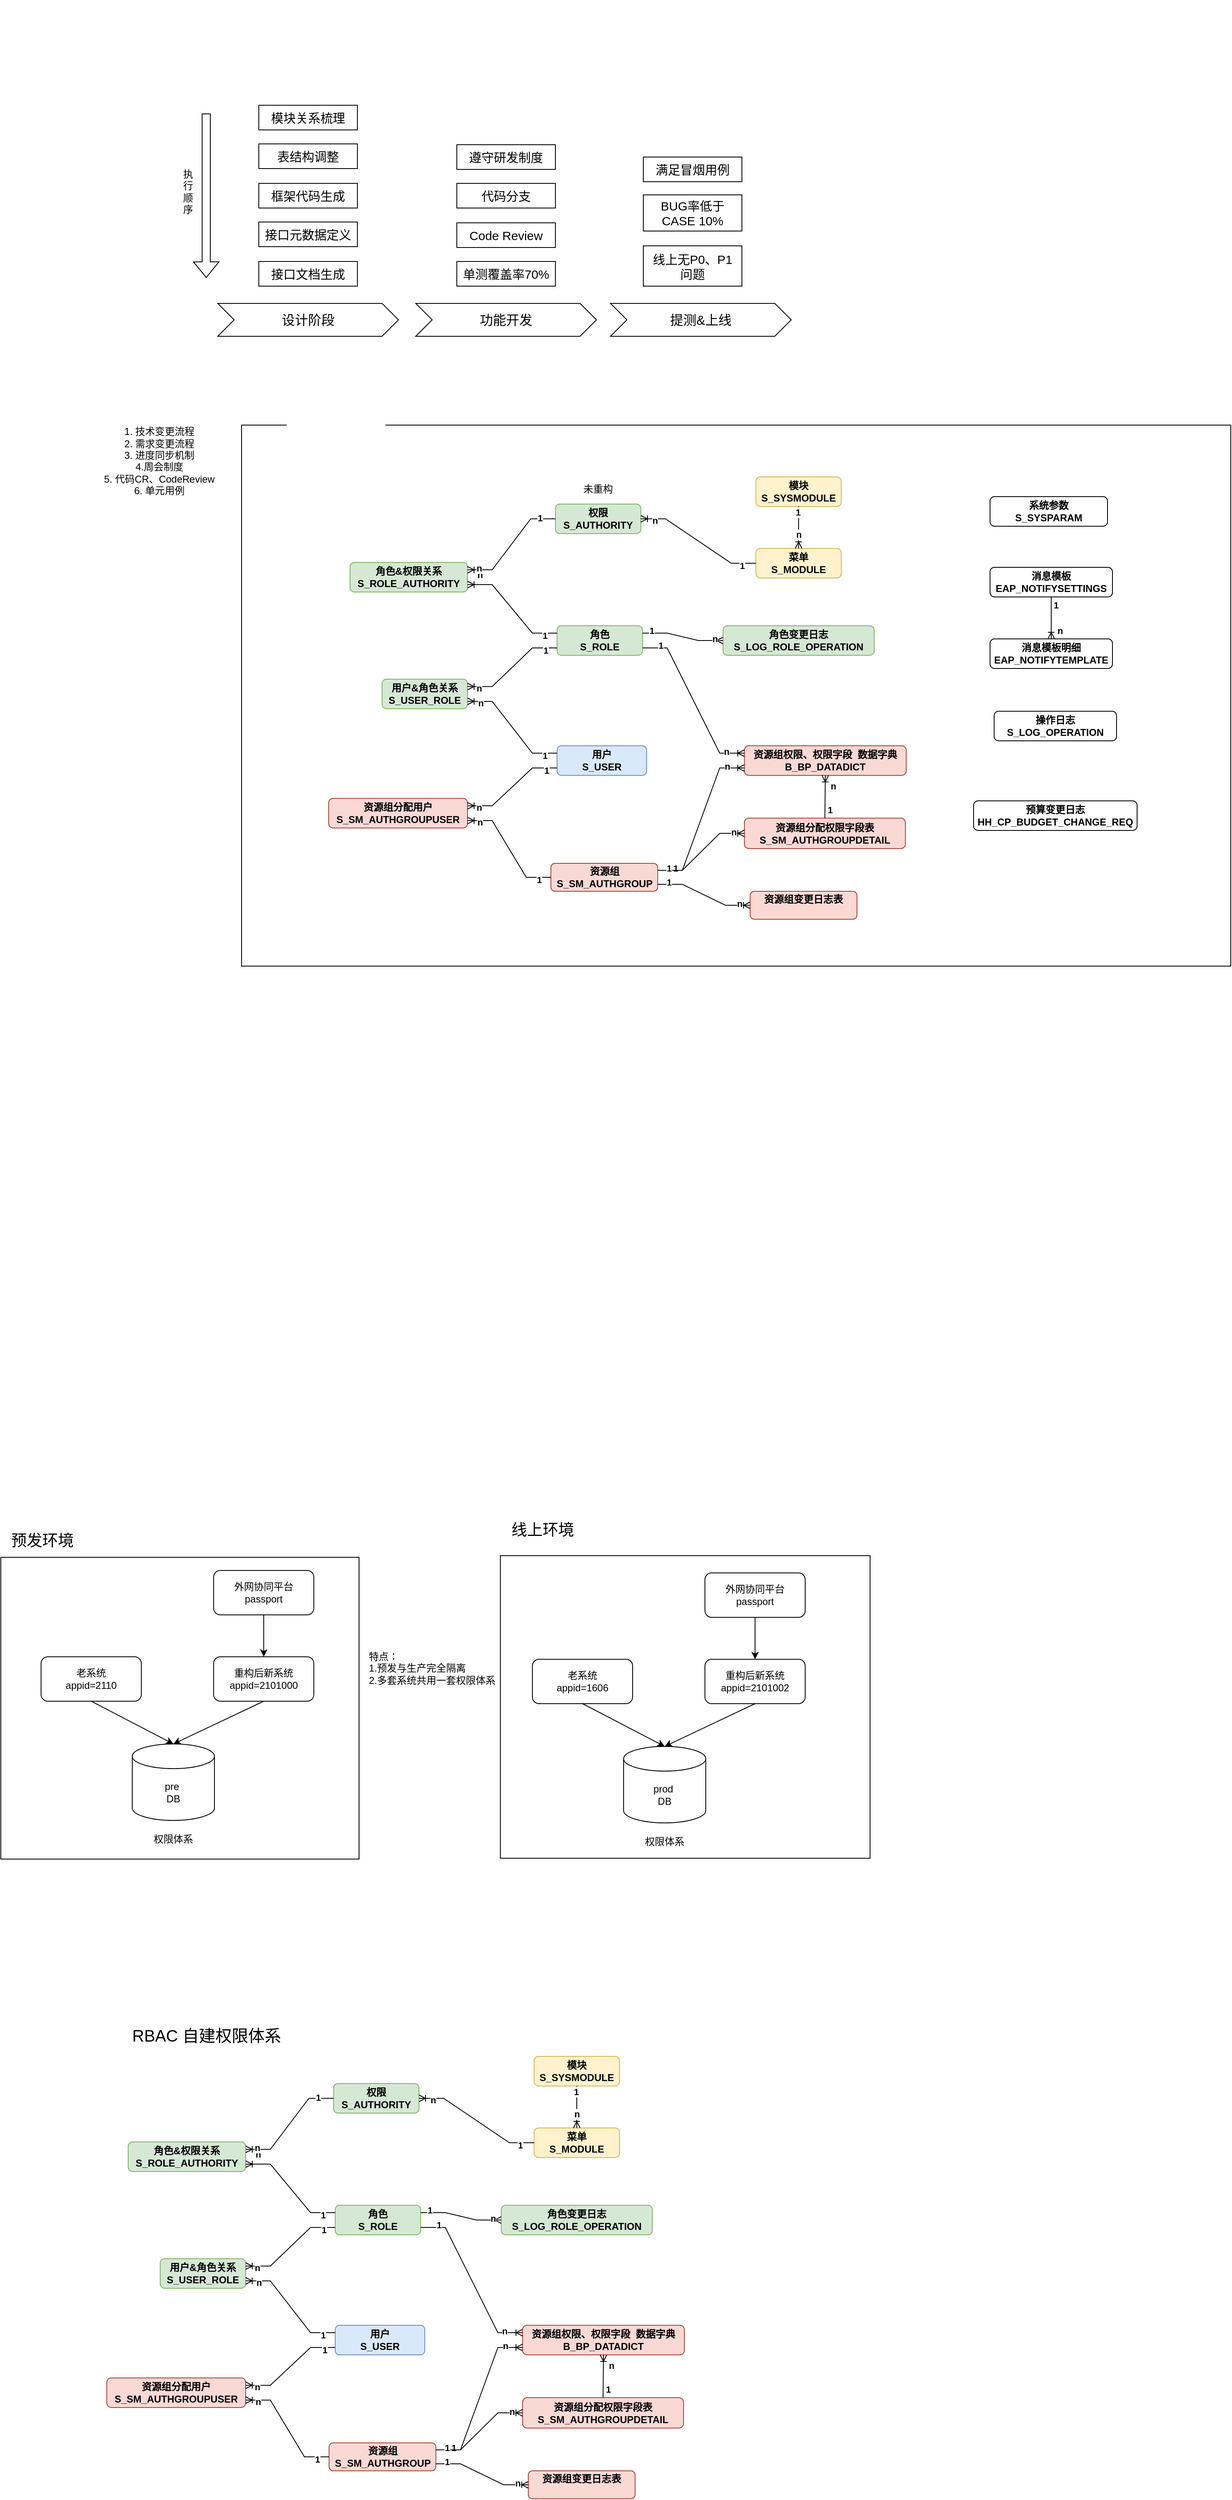 <mxfile version="24.8.2">
  <diagram id="C5RBs43oDa-KdzZeNtuy" name="Page-1">
    <mxGraphModel dx="2261" dy="709" grid="0" gridSize="10" guides="1" tooltips="1" connect="1" arrows="1" fold="1" page="1" pageScale="1" pageWidth="827" pageHeight="1169" math="0" shadow="0">
      <root>
        <mxCell id="WIyWlLk6GJQsqaUBKTNV-0" />
        <mxCell id="WIyWlLk6GJQsqaUBKTNV-1" parent="WIyWlLk6GJQsqaUBKTNV-0" />
        <mxCell id="Fb4ALmmW-qBPZxDLk-Hd-118" value="" style="rounded=0;whiteSpace=wrap;html=1;" parent="WIyWlLk6GJQsqaUBKTNV-1" vertex="1">
          <mxGeometry x="-101" y="648" width="1204" height="658" as="geometry" />
        </mxCell>
        <mxCell id="Fb4ALmmW-qBPZxDLk-Hd-35" value="" style="rounded=0;whiteSpace=wrap;html=1;strokeColor=none;" parent="WIyWlLk6GJQsqaUBKTNV-1" vertex="1">
          <mxGeometry x="-46" y="131" width="120" height="594" as="geometry" />
        </mxCell>
        <mxCell id="Fb4ALmmW-qBPZxDLk-Hd-0" value="设计阶段" style="shape=step;perimeter=stepPerimeter;whiteSpace=wrap;html=1;fixedSize=1;fontSize=16;" parent="WIyWlLk6GJQsqaUBKTNV-1" vertex="1">
          <mxGeometry x="-130" y="500" width="220" height="40" as="geometry" />
        </mxCell>
        <mxCell id="Fb4ALmmW-qBPZxDLk-Hd-1" value="功能开发" style="shape=step;perimeter=stepPerimeter;whiteSpace=wrap;html=1;fixedSize=1;fontSize=16;" parent="WIyWlLk6GJQsqaUBKTNV-1" vertex="1">
          <mxGeometry x="111" y="500" width="220" height="40" as="geometry" />
        </mxCell>
        <mxCell id="Fb4ALmmW-qBPZxDLk-Hd-3" value="提测&amp;amp;上线" style="shape=step;perimeter=stepPerimeter;whiteSpace=wrap;html=1;fixedSize=1;fontSize=16;" parent="WIyWlLk6GJQsqaUBKTNV-1" vertex="1">
          <mxGeometry x="348" y="500" width="220" height="40" as="geometry" />
        </mxCell>
        <mxCell id="Fb4ALmmW-qBPZxDLk-Hd-10" value="&lt;div style=&quot;&quot;&gt;&lt;span style=&quot;background-color: initial; font-size: 15px;&quot;&gt;表结构调整&lt;/span&gt;&lt;/div&gt;" style="rounded=0;whiteSpace=wrap;html=1;align=center;" parent="WIyWlLk6GJQsqaUBKTNV-1" vertex="1">
          <mxGeometry x="-80" y="306" width="120" height="30" as="geometry" />
        </mxCell>
        <mxCell id="Fb4ALmmW-qBPZxDLk-Hd-11" value="&lt;div style=&quot;&quot;&gt;&lt;span style=&quot;background-color: initial; font-size: 15px;&quot;&gt;框架代码生成&lt;/span&gt;&lt;/div&gt;" style="rounded=0;whiteSpace=wrap;html=1;align=center;" parent="WIyWlLk6GJQsqaUBKTNV-1" vertex="1">
          <mxGeometry x="-80" y="354" width="120" height="30" as="geometry" />
        </mxCell>
        <mxCell id="Fb4ALmmW-qBPZxDLk-Hd-13" value="&lt;div style=&quot;&quot;&gt;&lt;span style=&quot;background-color: initial; font-size: 15px;&quot;&gt;接口元数据定义&lt;/span&gt;&lt;/div&gt;" style="rounded=0;whiteSpace=wrap;html=1;align=center;" parent="WIyWlLk6GJQsqaUBKTNV-1" vertex="1">
          <mxGeometry x="-80" y="401" width="120" height="30" as="geometry" />
        </mxCell>
        <mxCell id="Fb4ALmmW-qBPZxDLk-Hd-14" value="&lt;div style=&quot;&quot;&gt;&lt;span style=&quot;background-color: initial; font-size: 15px;&quot;&gt;接口文档生成&lt;/span&gt;&lt;/div&gt;" style="rounded=0;whiteSpace=wrap;html=1;align=center;" parent="WIyWlLk6GJQsqaUBKTNV-1" vertex="1">
          <mxGeometry x="-80" y="449" width="120" height="30" as="geometry" />
        </mxCell>
        <mxCell id="Fb4ALmmW-qBPZxDLk-Hd-15" value="&lt;span style=&quot;font-size: 15px;&quot;&gt;模块关系梳理&lt;/span&gt;" style="rounded=0;whiteSpace=wrap;html=1;align=center;" parent="WIyWlLk6GJQsqaUBKTNV-1" vertex="1">
          <mxGeometry x="-80" y="259" width="120" height="30" as="geometry" />
        </mxCell>
        <mxCell id="Fb4ALmmW-qBPZxDLk-Hd-17" value="" style="shape=flexArrow;endArrow=classic;html=1;rounded=0;" parent="WIyWlLk6GJQsqaUBKTNV-1" edge="1">
          <mxGeometry width="50" height="50" relative="1" as="geometry">
            <mxPoint x="-144" y="269" as="sourcePoint" />
            <mxPoint x="-144" y="469" as="targetPoint" />
          </mxGeometry>
        </mxCell>
        <mxCell id="Fb4ALmmW-qBPZxDLk-Hd-18" value="执行顺序" style="text;html=1;align=center;verticalAlign=middle;whiteSpace=wrap;rounded=0;" parent="WIyWlLk6GJQsqaUBKTNV-1" vertex="1">
          <mxGeometry x="-176" y="332" width="20" height="64" as="geometry" />
        </mxCell>
        <mxCell id="Fb4ALmmW-qBPZxDLk-Hd-19" value="&lt;div style=&quot;&quot;&gt;&lt;span style=&quot;font-size: 15px;&quot;&gt;代码分支&lt;/span&gt;&lt;/div&gt;" style="rounded=0;whiteSpace=wrap;html=1;align=center;" parent="WIyWlLk6GJQsqaUBKTNV-1" vertex="1">
          <mxGeometry x="161" y="354" width="120" height="30" as="geometry" />
        </mxCell>
        <mxCell id="Fb4ALmmW-qBPZxDLk-Hd-20" value="&lt;div style=&quot;&quot;&gt;&lt;span style=&quot;background-color: initial; font-size: 15px;&quot;&gt;Code Review&lt;/span&gt;&lt;/div&gt;" style="rounded=0;whiteSpace=wrap;html=1;align=center;" parent="WIyWlLk6GJQsqaUBKTNV-1" vertex="1">
          <mxGeometry x="161" y="402" width="120" height="30" as="geometry" />
        </mxCell>
        <mxCell id="Fb4ALmmW-qBPZxDLk-Hd-21" value="&lt;div style=&quot;&quot;&gt;&lt;span style=&quot;font-size: 15px;&quot;&gt;单测覆盖率70%&lt;/span&gt;&lt;/div&gt;" style="rounded=0;whiteSpace=wrap;html=1;align=center;" parent="WIyWlLk6GJQsqaUBKTNV-1" vertex="1">
          <mxGeometry x="161" y="449" width="120" height="30" as="geometry" />
        </mxCell>
        <mxCell id="Fb4ALmmW-qBPZxDLk-Hd-23" value="&lt;span style=&quot;font-size: 15px;&quot;&gt;遵守研发制度&lt;/span&gt;" style="rounded=0;whiteSpace=wrap;html=1;align=center;" parent="WIyWlLk6GJQsqaUBKTNV-1" vertex="1">
          <mxGeometry x="161" y="307" width="120" height="30" as="geometry" />
        </mxCell>
        <mxCell id="Fb4ALmmW-qBPZxDLk-Hd-29" value="&lt;div style=&quot;&quot;&gt;&lt;span style=&quot;font-size: 15px;&quot;&gt;BUG率低于CASE 10%&lt;/span&gt;&lt;/div&gt;" style="rounded=0;whiteSpace=wrap;html=1;align=center;" parent="WIyWlLk6GJQsqaUBKTNV-1" vertex="1">
          <mxGeometry x="388" y="368" width="120" height="44" as="geometry" />
        </mxCell>
        <mxCell id="Fb4ALmmW-qBPZxDLk-Hd-32" value="&lt;div style=&quot;&quot;&gt;&lt;span style=&quot;font-size: 15px;&quot;&gt;线上无P0、P1&lt;/span&gt;&lt;/div&gt;&lt;div style=&quot;&quot;&gt;&lt;span style=&quot;font-size: 15px;&quot;&gt;问题&lt;/span&gt;&lt;/div&gt;" style="rounded=0;whiteSpace=wrap;html=1;align=center;" parent="WIyWlLk6GJQsqaUBKTNV-1" vertex="1">
          <mxGeometry x="388" y="430" width="120" height="49" as="geometry" />
        </mxCell>
        <mxCell id="Fb4ALmmW-qBPZxDLk-Hd-33" value="&lt;span style=&quot;font-size: 15px;&quot;&gt;满足冒烟用例&lt;/span&gt;" style="rounded=0;whiteSpace=wrap;html=1;align=center;" parent="WIyWlLk6GJQsqaUBKTNV-1" vertex="1">
          <mxGeometry x="388" y="322" width="120" height="30" as="geometry" />
        </mxCell>
        <mxCell id="Fb4ALmmW-qBPZxDLk-Hd-34" value="1. 技术变更流程&lt;div&gt;2. 需求变更流程&lt;/div&gt;&lt;div&gt;3. 进度同步机制&lt;/div&gt;&lt;div&gt;4.周会制度&lt;/div&gt;&lt;div&gt;5. 代码CR、CodeReview&lt;/div&gt;&lt;div&gt;6. 单元用例&lt;/div&gt;&lt;div&gt;&lt;br&gt;&lt;/div&gt;" style="text;html=1;align=center;verticalAlign=middle;whiteSpace=wrap;rounded=0;" parent="WIyWlLk6GJQsqaUBKTNV-1" vertex="1">
          <mxGeometry x="-291" y="634" width="180" height="130" as="geometry" />
        </mxCell>
        <mxCell id="Fb4ALmmW-qBPZxDLk-Hd-36" value="用户&lt;div&gt;S_USER&lt;/div&gt;" style="rounded=1;whiteSpace=wrap;html=1;fillColor=#dae8fc;strokeColor=#6c8ebf;fontStyle=1" parent="WIyWlLk6GJQsqaUBKTNV-1" vertex="1">
          <mxGeometry x="283" y="1038" width="109" height="36" as="geometry" />
        </mxCell>
        <mxCell id="Fb4ALmmW-qBPZxDLk-Hd-37" value="&lt;div&gt;角色&lt;/div&gt;&lt;div&gt;S_ROLE&lt;/div&gt;" style="rounded=1;whiteSpace=wrap;html=1;fillColor=#d5e8d4;strokeColor=#82b366;fontStyle=1" parent="WIyWlLk6GJQsqaUBKTNV-1" vertex="1">
          <mxGeometry x="283" y="892" width="104" height="36" as="geometry" />
        </mxCell>
        <mxCell id="Fb4ALmmW-qBPZxDLk-Hd-38" value="&lt;div&gt;用户&amp;amp;角色关系&lt;/div&gt;&lt;div&gt;S_USER_ROLE&lt;/div&gt;" style="rounded=1;whiteSpace=wrap;html=1;fontStyle=1;fillColor=#d5e8d4;strokeColor=#82b366;" parent="WIyWlLk6GJQsqaUBKTNV-1" vertex="1">
          <mxGeometry x="70" y="957" width="104" height="36" as="geometry" />
        </mxCell>
        <mxCell id="Fb4ALmmW-qBPZxDLk-Hd-39" value="&lt;div&gt;资源组&lt;/div&gt;&lt;div&gt;S_SM_AUTHGROUP&lt;/div&gt;" style="rounded=1;whiteSpace=wrap;html=1;fillColor=#fad9d5;strokeColor=#ae4132;fontStyle=1" parent="WIyWlLk6GJQsqaUBKTNV-1" vertex="1">
          <mxGeometry x="275.5" y="1181" width="130" height="34" as="geometry" />
        </mxCell>
        <mxCell id="Fb4ALmmW-qBPZxDLk-Hd-40" value="资源组分配用户&lt;div&gt;S_SM_AUTHGROUPUSER&lt;/div&gt;" style="rounded=1;whiteSpace=wrap;html=1;fontStyle=1;fillColor=#fad9d5;strokeColor=#ae4132;" parent="WIyWlLk6GJQsqaUBKTNV-1" vertex="1">
          <mxGeometry x="5" y="1102" width="169" height="36" as="geometry" />
        </mxCell>
        <mxCell id="Fb4ALmmW-qBPZxDLk-Hd-41" value="资源组权限、权限字段&amp;nbsp; 数据字典&lt;div&gt;B_BP_DATADICT&lt;br&gt;&lt;/div&gt;" style="rounded=1;whiteSpace=wrap;html=1;fontStyle=1;fillColor=#fad9d5;strokeColor=#ae4132;" parent="WIyWlLk6GJQsqaUBKTNV-1" vertex="1">
          <mxGeometry x="511" y="1038" width="197" height="36" as="geometry" />
        </mxCell>
        <mxCell id="Fb4ALmmW-qBPZxDLk-Hd-42" value="权限&lt;div&gt;S_AUTHORITY&lt;br&gt;&lt;/div&gt;" style="rounded=1;whiteSpace=wrap;html=1;fontStyle=1;fillColor=#d5e8d4;strokeColor=#82b366;" parent="WIyWlLk6GJQsqaUBKTNV-1" vertex="1">
          <mxGeometry x="281" y="744" width="104" height="36" as="geometry" />
        </mxCell>
        <mxCell id="Fb4ALmmW-qBPZxDLk-Hd-43" value="角色&amp;amp;权限关系&lt;div&gt;S_ROLE_AUTHORITY&lt;br&gt;&lt;/div&gt;" style="rounded=1;whiteSpace=wrap;html=1;fontStyle=1;fillColor=#d5e8d4;strokeColor=#82b366;" parent="WIyWlLk6GJQsqaUBKTNV-1" vertex="1">
          <mxGeometry x="31" y="815" width="143" height="36" as="geometry" />
        </mxCell>
        <mxCell id="Fb4ALmmW-qBPZxDLk-Hd-44" value="&lt;div&gt;模块&lt;/div&gt;&lt;div&gt;S_SYSMODULE&lt;/div&gt;" style="rounded=1;whiteSpace=wrap;html=1;fontStyle=1;fillColor=#fff2cc;strokeColor=#d6b656;" parent="WIyWlLk6GJQsqaUBKTNV-1" vertex="1">
          <mxGeometry x="525" y="711" width="104" height="36" as="geometry" />
        </mxCell>
        <mxCell id="Fb4ALmmW-qBPZxDLk-Hd-45" value="&lt;div&gt;菜单&lt;/div&gt;&lt;div&gt;S_MODULE&lt;br&gt;&lt;/div&gt;" style="rounded=1;whiteSpace=wrap;html=1;fillColor=#fff2cc;strokeColor=#d6b656;fontStyle=1" parent="WIyWlLk6GJQsqaUBKTNV-1" vertex="1">
          <mxGeometry x="525" y="798" width="104" height="36" as="geometry" />
        </mxCell>
        <mxCell id="Fb4ALmmW-qBPZxDLk-Hd-47" value="&lt;div&gt;系统参数&lt;/div&gt;&lt;div&gt;S_SYSPARAM&lt;br&gt;&lt;/div&gt;" style="rounded=1;whiteSpace=wrap;html=1;fontStyle=1" parent="WIyWlLk6GJQsqaUBKTNV-1" vertex="1">
          <mxGeometry x="810" y="735" width="143" height="36" as="geometry" />
        </mxCell>
        <mxCell id="Fb4ALmmW-qBPZxDLk-Hd-48" value="&lt;div&gt;消息模板&lt;/div&gt;&lt;div&gt;EAP_NOTIFYSETTINGS&lt;br&gt;&lt;/div&gt;" style="rounded=1;whiteSpace=wrap;html=1;fontStyle=1" parent="WIyWlLk6GJQsqaUBKTNV-1" vertex="1">
          <mxGeometry x="810" y="821" width="149" height="36" as="geometry" />
        </mxCell>
        <mxCell id="Fb4ALmmW-qBPZxDLk-Hd-49" value="&lt;div&gt;消息模板明细&lt;/div&gt;&lt;div&gt;EAP_NOTIFYTEMPLATE&lt;br&gt;&lt;/div&gt;" style="rounded=1;whiteSpace=wrap;html=1;fontStyle=1" parent="WIyWlLk6GJQsqaUBKTNV-1" vertex="1">
          <mxGeometry x="810" y="908" width="149" height="36" as="geometry" />
        </mxCell>
        <mxCell id="Fb4ALmmW-qBPZxDLk-Hd-50" value="&lt;div&gt;操作日志&lt;/div&gt;&lt;div&gt;S_LOG_OPERATION&lt;br&gt;&lt;/div&gt;" style="rounded=1;whiteSpace=wrap;html=1;fontStyle=1" parent="WIyWlLk6GJQsqaUBKTNV-1" vertex="1">
          <mxGeometry x="815" y="996" width="149" height="36" as="geometry" />
        </mxCell>
        <mxCell id="Fb4ALmmW-qBPZxDLk-Hd-51" value="&lt;div&gt;预算变更日志&lt;/div&gt;&lt;div&gt;HH_CP_BUDGET_CHANGE_REQ&lt;br&gt;&lt;/div&gt;" style="rounded=1;whiteSpace=wrap;html=1;fontStyle=1" parent="WIyWlLk6GJQsqaUBKTNV-1" vertex="1">
          <mxGeometry x="790" y="1105" width="199" height="36" as="geometry" />
        </mxCell>
        <mxCell id="Fb4ALmmW-qBPZxDLk-Hd-52" value="&lt;div&gt;资源组变更日志表&lt;/div&gt;&lt;div&gt;&lt;br&gt;&lt;/div&gt;" style="rounded=1;whiteSpace=wrap;html=1;fontStyle=1;fillColor=#fad9d5;strokeColor=#ae4132;" parent="WIyWlLk6GJQsqaUBKTNV-1" vertex="1">
          <mxGeometry x="518" y="1215" width="130" height="34" as="geometry" />
        </mxCell>
        <mxCell id="Fb4ALmmW-qBPZxDLk-Hd-53" value="&lt;div&gt;角色变更日志&lt;/div&gt;&lt;div&gt;S_LOG_ROLE_OPERATION&lt;br&gt;&lt;/div&gt;" style="rounded=1;whiteSpace=wrap;html=1;fontStyle=1;fillColor=#d5e8d4;strokeColor=#82b366;" parent="WIyWlLk6GJQsqaUBKTNV-1" vertex="1">
          <mxGeometry x="485" y="892" width="184" height="36" as="geometry" />
        </mxCell>
        <mxCell id="Fb4ALmmW-qBPZxDLk-Hd-75" value="" style="edgeStyle=entityRelationEdgeStyle;fontSize=12;html=1;endArrow=ERoneToMany;rounded=0;exitX=0;exitY=0.25;exitDx=0;exitDy=0;entryX=1;entryY=0.75;entryDx=0;entryDy=0;fontStyle=1" parent="WIyWlLk6GJQsqaUBKTNV-1" source="Fb4ALmmW-qBPZxDLk-Hd-37" target="Fb4ALmmW-qBPZxDLk-Hd-43" edge="1">
          <mxGeometry width="100" height="100" relative="1" as="geometry">
            <mxPoint x="168" y="952" as="sourcePoint" />
            <mxPoint x="59" y="882" as="targetPoint" />
            <Array as="points">
              <mxPoint x="38" y="936" />
              <mxPoint x="58" y="942" />
            </Array>
          </mxGeometry>
        </mxCell>
        <mxCell id="Fb4ALmmW-qBPZxDLk-Hd-80" value="n" style="edgeLabel;html=1;align=center;verticalAlign=middle;resizable=0;points=[];fontStyle=1" parent="Fb4ALmmW-qBPZxDLk-Hd-75" vertex="1" connectable="0">
          <mxGeometry x="0.783" y="2" relative="1" as="geometry">
            <mxPoint y="-14" as="offset" />
          </mxGeometry>
        </mxCell>
        <mxCell id="Fb4ALmmW-qBPZxDLk-Hd-81" value="1" style="edgeLabel;html=1;align=center;verticalAlign=middle;resizable=0;points=[];fontStyle=1" parent="Fb4ALmmW-qBPZxDLk-Hd-75" vertex="1" connectable="0">
          <mxGeometry x="-0.784" y="3" relative="1" as="geometry">
            <mxPoint as="offset" />
          </mxGeometry>
        </mxCell>
        <mxCell id="Fb4ALmmW-qBPZxDLk-Hd-77" value="" style="edgeStyle=entityRelationEdgeStyle;fontSize=12;html=1;endArrow=ERoneToMany;rounded=0;exitX=0;exitY=0.5;exitDx=0;exitDy=0;entryX=1;entryY=0.25;entryDx=0;entryDy=0;fontStyle=1" parent="WIyWlLk6GJQsqaUBKTNV-1" source="Fb4ALmmW-qBPZxDLk-Hd-42" target="Fb4ALmmW-qBPZxDLk-Hd-43" edge="1">
          <mxGeometry width="100" height="100" relative="1" as="geometry">
            <mxPoint x="293" y="920" as="sourcePoint" />
            <mxPoint x="184" y="868" as="targetPoint" />
            <Array as="points">
              <mxPoint x="48" y="946" />
              <mxPoint x="68" y="952" />
            </Array>
          </mxGeometry>
        </mxCell>
        <mxCell id="Fb4ALmmW-qBPZxDLk-Hd-78" value="1" style="edgeLabel;html=1;align=center;verticalAlign=middle;resizable=0;points=[];fontStyle=1" parent="Fb4ALmmW-qBPZxDLk-Hd-77" vertex="1" connectable="0">
          <mxGeometry x="-0.723" y="-1" relative="1" as="geometry">
            <mxPoint as="offset" />
          </mxGeometry>
        </mxCell>
        <mxCell id="Fb4ALmmW-qBPZxDLk-Hd-79" value="n" style="edgeLabel;html=1;align=center;verticalAlign=middle;resizable=0;points=[];fontStyle=1" parent="Fb4ALmmW-qBPZxDLk-Hd-77" vertex="1" connectable="0">
          <mxGeometry x="0.801" y="-2" relative="1" as="geometry">
            <mxPoint as="offset" />
          </mxGeometry>
        </mxCell>
        <mxCell id="Fb4ALmmW-qBPZxDLk-Hd-82" value="" style="edgeStyle=entityRelationEdgeStyle;fontSize=12;html=1;endArrow=ERoneToMany;rounded=0;exitX=0;exitY=0.75;exitDx=0;exitDy=0;entryX=1;entryY=0.25;entryDx=0;entryDy=0;fontStyle=1" parent="WIyWlLk6GJQsqaUBKTNV-1" source="Fb4ALmmW-qBPZxDLk-Hd-37" target="Fb4ALmmW-qBPZxDLk-Hd-38" edge="1">
          <mxGeometry width="100" height="100" relative="1" as="geometry">
            <mxPoint x="229" y="1092" as="sourcePoint" />
            <mxPoint x="120" y="1031" as="targetPoint" />
            <Array as="points">
              <mxPoint x="-16" y="1118" />
              <mxPoint x="4" y="1124" />
            </Array>
          </mxGeometry>
        </mxCell>
        <mxCell id="Fb4ALmmW-qBPZxDLk-Hd-83" value="n" style="edgeLabel;html=1;align=center;verticalAlign=middle;resizable=0;points=[];fontStyle=1" parent="Fb4ALmmW-qBPZxDLk-Hd-82" vertex="1" connectable="0">
          <mxGeometry x="0.783" y="2" relative="1" as="geometry">
            <mxPoint as="offset" />
          </mxGeometry>
        </mxCell>
        <mxCell id="Fb4ALmmW-qBPZxDLk-Hd-84" value="1" style="edgeLabel;html=1;align=center;verticalAlign=middle;resizable=0;points=[];fontStyle=1" parent="Fb4ALmmW-qBPZxDLk-Hd-82" vertex="1" connectable="0">
          <mxGeometry x="-0.784" y="3" relative="1" as="geometry">
            <mxPoint as="offset" />
          </mxGeometry>
        </mxCell>
        <mxCell id="Fb4ALmmW-qBPZxDLk-Hd-85" value="" style="edgeStyle=entityRelationEdgeStyle;fontSize=12;html=1;endArrow=ERoneToMany;rounded=0;exitX=0;exitY=0.25;exitDx=0;exitDy=0;entryX=1;entryY=0.75;entryDx=0;entryDy=0;fontStyle=1" parent="WIyWlLk6GJQsqaUBKTNV-1" source="Fb4ALmmW-qBPZxDLk-Hd-36" target="Fb4ALmmW-qBPZxDLk-Hd-38" edge="1">
          <mxGeometry width="100" height="100" relative="1" as="geometry">
            <mxPoint x="250" y="1006" as="sourcePoint" />
            <mxPoint x="141" y="1053" as="targetPoint" />
            <Array as="points">
              <mxPoint x="-49" y="1205" />
              <mxPoint x="-29" y="1211" />
            </Array>
          </mxGeometry>
        </mxCell>
        <mxCell id="Fb4ALmmW-qBPZxDLk-Hd-86" value="n" style="edgeLabel;html=1;align=center;verticalAlign=middle;resizable=0;points=[];fontStyle=1" parent="Fb4ALmmW-qBPZxDLk-Hd-85" vertex="1" connectable="0">
          <mxGeometry x="0.783" y="2" relative="1" as="geometry">
            <mxPoint as="offset" />
          </mxGeometry>
        </mxCell>
        <mxCell id="Fb4ALmmW-qBPZxDLk-Hd-87" value="1" style="edgeLabel;html=1;align=center;verticalAlign=middle;resizable=0;points=[];fontStyle=1" parent="Fb4ALmmW-qBPZxDLk-Hd-85" vertex="1" connectable="0">
          <mxGeometry x="-0.784" y="3" relative="1" as="geometry">
            <mxPoint as="offset" />
          </mxGeometry>
        </mxCell>
        <mxCell id="Fb4ALmmW-qBPZxDLk-Hd-88" value="" style="edgeStyle=entityRelationEdgeStyle;fontSize=12;html=1;endArrow=ERoneToMany;rounded=0;exitX=0;exitY=0.75;exitDx=0;exitDy=0;entryX=1;entryY=0.25;entryDx=0;entryDy=0;fontStyle=1" parent="WIyWlLk6GJQsqaUBKTNV-1" source="Fb4ALmmW-qBPZxDLk-Hd-36" target="Fb4ALmmW-qBPZxDLk-Hd-40" edge="1">
          <mxGeometry width="100" height="100" relative="1" as="geometry">
            <mxPoint x="221" y="1102" as="sourcePoint" />
            <mxPoint x="112" y="1030" as="targetPoint" />
            <Array as="points">
              <mxPoint x="-111" y="1251" />
              <mxPoint x="-91" y="1257" />
            </Array>
          </mxGeometry>
        </mxCell>
        <mxCell id="Fb4ALmmW-qBPZxDLk-Hd-89" value="n" style="edgeLabel;html=1;align=center;verticalAlign=middle;resizable=0;points=[];fontStyle=1" parent="Fb4ALmmW-qBPZxDLk-Hd-88" vertex="1" connectable="0">
          <mxGeometry x="0.783" y="2" relative="1" as="geometry">
            <mxPoint as="offset" />
          </mxGeometry>
        </mxCell>
        <mxCell id="Fb4ALmmW-qBPZxDLk-Hd-90" value="1" style="edgeLabel;html=1;align=center;verticalAlign=middle;resizable=0;points=[];fontStyle=1" parent="Fb4ALmmW-qBPZxDLk-Hd-88" vertex="1" connectable="0">
          <mxGeometry x="-0.784" y="3" relative="1" as="geometry">
            <mxPoint as="offset" />
          </mxGeometry>
        </mxCell>
        <mxCell id="Fb4ALmmW-qBPZxDLk-Hd-91" value="" style="edgeStyle=entityRelationEdgeStyle;fontSize=12;html=1;endArrow=ERoneToMany;rounded=0;exitX=0;exitY=0.5;exitDx=0;exitDy=0;entryX=1;entryY=0.75;entryDx=0;entryDy=0;fontStyle=1" parent="WIyWlLk6GJQsqaUBKTNV-1" source="Fb4ALmmW-qBPZxDLk-Hd-39" target="Fb4ALmmW-qBPZxDLk-Hd-40" edge="1">
          <mxGeometry width="100" height="100" relative="1" as="geometry">
            <mxPoint x="213" y="1222" as="sourcePoint" />
            <mxPoint x="104" y="1268" as="targetPoint" />
            <Array as="points">
              <mxPoint x="-181" y="1408" />
              <mxPoint x="-161" y="1414" />
            </Array>
          </mxGeometry>
        </mxCell>
        <mxCell id="Fb4ALmmW-qBPZxDLk-Hd-92" value="n" style="edgeLabel;html=1;align=center;verticalAlign=middle;resizable=0;points=[];fontStyle=1" parent="Fb4ALmmW-qBPZxDLk-Hd-91" vertex="1" connectable="0">
          <mxGeometry x="0.783" y="2" relative="1" as="geometry">
            <mxPoint as="offset" />
          </mxGeometry>
        </mxCell>
        <mxCell id="Fb4ALmmW-qBPZxDLk-Hd-93" value="1" style="edgeLabel;html=1;align=center;verticalAlign=middle;resizable=0;points=[];fontStyle=1" parent="Fb4ALmmW-qBPZxDLk-Hd-91" vertex="1" connectable="0">
          <mxGeometry x="-0.784" y="3" relative="1" as="geometry">
            <mxPoint as="offset" />
          </mxGeometry>
        </mxCell>
        <mxCell id="Fb4ALmmW-qBPZxDLk-Hd-94" value="" style="edgeStyle=entityRelationEdgeStyle;fontSize=12;html=1;endArrow=ERoneToMany;rounded=0;exitX=1;exitY=0.75;exitDx=0;exitDy=0;entryX=0;entryY=0.5;entryDx=0;entryDy=0;fontStyle=1" parent="WIyWlLk6GJQsqaUBKTNV-1" source="Fb4ALmmW-qBPZxDLk-Hd-39" target="Fb4ALmmW-qBPZxDLk-Hd-52" edge="1">
          <mxGeometry width="100" height="100" relative="1" as="geometry">
            <mxPoint x="286" y="1208" as="sourcePoint" />
            <mxPoint x="184" y="1139" as="targetPoint" />
            <Array as="points">
              <mxPoint x="-171" y="1418" />
              <mxPoint x="-151" y="1424" />
            </Array>
          </mxGeometry>
        </mxCell>
        <mxCell id="Fb4ALmmW-qBPZxDLk-Hd-95" value="n" style="edgeLabel;html=1;align=center;verticalAlign=middle;resizable=0;points=[];fontStyle=1" parent="Fb4ALmmW-qBPZxDLk-Hd-94" vertex="1" connectable="0">
          <mxGeometry x="0.783" y="2" relative="1" as="geometry">
            <mxPoint as="offset" />
          </mxGeometry>
        </mxCell>
        <mxCell id="Fb4ALmmW-qBPZxDLk-Hd-96" value="1" style="edgeLabel;html=1;align=center;verticalAlign=middle;resizable=0;points=[];fontStyle=1" parent="Fb4ALmmW-qBPZxDLk-Hd-94" vertex="1" connectable="0">
          <mxGeometry x="-0.784" y="3" relative="1" as="geometry">
            <mxPoint as="offset" />
          </mxGeometry>
        </mxCell>
        <mxCell id="Fb4ALmmW-qBPZxDLk-Hd-97" value="" style="edgeStyle=entityRelationEdgeStyle;fontSize=12;html=1;endArrow=ERoneToMany;rounded=0;exitX=1;exitY=0.25;exitDx=0;exitDy=0;entryX=0;entryY=0.75;entryDx=0;entryDy=0;fontStyle=1" parent="WIyWlLk6GJQsqaUBKTNV-1" source="Fb4ALmmW-qBPZxDLk-Hd-39" target="Fb4ALmmW-qBPZxDLk-Hd-41" edge="1">
          <mxGeometry width="100" height="100" relative="1" as="geometry">
            <mxPoint x="414" y="1150" as="sourcePoint" />
            <mxPoint x="509" y="1141" as="targetPoint" />
            <Array as="points">
              <mxPoint x="-163" y="1361" />
              <mxPoint x="-143" y="1367" />
            </Array>
          </mxGeometry>
        </mxCell>
        <mxCell id="Fb4ALmmW-qBPZxDLk-Hd-98" value="n" style="edgeLabel;html=1;align=center;verticalAlign=middle;resizable=0;points=[];fontStyle=1" parent="Fb4ALmmW-qBPZxDLk-Hd-97" vertex="1" connectable="0">
          <mxGeometry x="0.783" y="2" relative="1" as="geometry">
            <mxPoint as="offset" />
          </mxGeometry>
        </mxCell>
        <mxCell id="Fb4ALmmW-qBPZxDLk-Hd-99" value="1" style="edgeLabel;html=1;align=center;verticalAlign=middle;resizable=0;points=[];fontStyle=1" parent="Fb4ALmmW-qBPZxDLk-Hd-97" vertex="1" connectable="0">
          <mxGeometry x="-0.784" y="3" relative="1" as="geometry">
            <mxPoint as="offset" />
          </mxGeometry>
        </mxCell>
        <mxCell id="Fb4ALmmW-qBPZxDLk-Hd-100" value="" style="edgeStyle=entityRelationEdgeStyle;fontSize=12;html=1;endArrow=ERoneToMany;rounded=0;exitX=1;exitY=0.75;exitDx=0;exitDy=0;entryX=0;entryY=0.25;entryDx=0;entryDy=0;fontStyle=1" parent="WIyWlLk6GJQsqaUBKTNV-1" source="Fb4ALmmW-qBPZxDLk-Hd-37" target="Fb4ALmmW-qBPZxDLk-Hd-41" edge="1">
          <mxGeometry width="100" height="100" relative="1" as="geometry">
            <mxPoint x="416" y="1200" as="sourcePoint" />
            <mxPoint x="521" y="1075" as="targetPoint" />
            <Array as="points">
              <mxPoint x="-153" y="1371" />
              <mxPoint x="-133" y="1377" />
            </Array>
          </mxGeometry>
        </mxCell>
        <mxCell id="Fb4ALmmW-qBPZxDLk-Hd-101" value="n" style="edgeLabel;html=1;align=center;verticalAlign=middle;resizable=0;points=[];fontStyle=1" parent="Fb4ALmmW-qBPZxDLk-Hd-100" vertex="1" connectable="0">
          <mxGeometry x="0.783" y="2" relative="1" as="geometry">
            <mxPoint as="offset" />
          </mxGeometry>
        </mxCell>
        <mxCell id="Fb4ALmmW-qBPZxDLk-Hd-102" value="1" style="edgeLabel;html=1;align=center;verticalAlign=middle;resizable=0;points=[];fontStyle=1" parent="Fb4ALmmW-qBPZxDLk-Hd-100" vertex="1" connectable="0">
          <mxGeometry x="-0.784" y="3" relative="1" as="geometry">
            <mxPoint as="offset" />
          </mxGeometry>
        </mxCell>
        <mxCell id="Fb4ALmmW-qBPZxDLk-Hd-103" value="" style="edgeStyle=entityRelationEdgeStyle;fontSize=12;html=1;endArrow=ERoneToMany;rounded=0;exitX=1;exitY=0.25;exitDx=0;exitDy=0;entryX=0;entryY=0.5;entryDx=0;entryDy=0;fontStyle=1" parent="WIyWlLk6GJQsqaUBKTNV-1" source="Fb4ALmmW-qBPZxDLk-Hd-37" target="Fb4ALmmW-qBPZxDLk-Hd-53" edge="1">
          <mxGeometry width="100" height="100" relative="1" as="geometry">
            <mxPoint x="397" y="929" as="sourcePoint" />
            <mxPoint x="521" y="1057" as="targetPoint" />
            <Array as="points">
              <mxPoint x="-143" y="1381" />
              <mxPoint x="-123" y="1387" />
            </Array>
          </mxGeometry>
        </mxCell>
        <mxCell id="Fb4ALmmW-qBPZxDLk-Hd-104" value="n" style="edgeLabel;html=1;align=center;verticalAlign=middle;resizable=0;points=[];fontStyle=1" parent="Fb4ALmmW-qBPZxDLk-Hd-103" vertex="1" connectable="0">
          <mxGeometry x="0.783" y="2" relative="1" as="geometry">
            <mxPoint as="offset" />
          </mxGeometry>
        </mxCell>
        <mxCell id="Fb4ALmmW-qBPZxDLk-Hd-105" value="1" style="edgeLabel;html=1;align=center;verticalAlign=middle;resizable=0;points=[];fontStyle=1" parent="Fb4ALmmW-qBPZxDLk-Hd-103" vertex="1" connectable="0">
          <mxGeometry x="-0.784" y="3" relative="1" as="geometry">
            <mxPoint as="offset" />
          </mxGeometry>
        </mxCell>
        <mxCell id="Fb4ALmmW-qBPZxDLk-Hd-106" value="" style="fontSize=12;html=1;endArrow=ERoneToMany;rounded=0;exitX=0.5;exitY=1;exitDx=0;exitDy=0;entryX=0.5;entryY=0;entryDx=0;entryDy=0;fontStyle=1" parent="WIyWlLk6GJQsqaUBKTNV-1" source="Fb4ALmmW-qBPZxDLk-Hd-44" target="Fb4ALmmW-qBPZxDLk-Hd-45" edge="1">
          <mxGeometry width="100" height="100" relative="1" as="geometry">
            <mxPoint x="698" y="756" as="sourcePoint" />
            <mxPoint x="584" y="796" as="targetPoint" />
          </mxGeometry>
        </mxCell>
        <mxCell id="Fb4ALmmW-qBPZxDLk-Hd-107" value="1" style="edgeLabel;html=1;align=center;verticalAlign=middle;resizable=0;points=[];fontStyle=1" parent="Fb4ALmmW-qBPZxDLk-Hd-106" vertex="1" connectable="0">
          <mxGeometry x="-0.723" y="-1" relative="1" as="geometry">
            <mxPoint as="offset" />
          </mxGeometry>
        </mxCell>
        <mxCell id="Fb4ALmmW-qBPZxDLk-Hd-108" value="n" style="edgeLabel;html=1;align=center;verticalAlign=middle;resizable=0;points=[];fontStyle=1" parent="Fb4ALmmW-qBPZxDLk-Hd-106" vertex="1" connectable="0">
          <mxGeometry x="0.801" y="-2" relative="1" as="geometry">
            <mxPoint x="2" y="-12" as="offset" />
          </mxGeometry>
        </mxCell>
        <mxCell id="Fb4ALmmW-qBPZxDLk-Hd-112" value="" style="edgeStyle=entityRelationEdgeStyle;fontSize=12;html=1;endArrow=ERoneToMany;rounded=0;exitX=0;exitY=0.5;exitDx=0;exitDy=0;entryX=1;entryY=0.5;entryDx=0;entryDy=0;fontStyle=1" parent="WIyWlLk6GJQsqaUBKTNV-1" source="Fb4ALmmW-qBPZxDLk-Hd-45" target="Fb4ALmmW-qBPZxDLk-Hd-42" edge="1">
          <mxGeometry width="100" height="100" relative="1" as="geometry">
            <mxPoint x="382" y="825" as="sourcePoint" />
            <mxPoint x="480" y="834" as="targetPoint" />
            <Array as="points">
              <mxPoint x="-148" y="1305" />
              <mxPoint x="-128" y="1311" />
            </Array>
          </mxGeometry>
        </mxCell>
        <mxCell id="Fb4ALmmW-qBPZxDLk-Hd-113" value="n" style="edgeLabel;html=1;align=center;verticalAlign=middle;resizable=0;points=[];fontStyle=1" parent="Fb4ALmmW-qBPZxDLk-Hd-112" vertex="1" connectable="0">
          <mxGeometry x="0.783" y="2" relative="1" as="geometry">
            <mxPoint as="offset" />
          </mxGeometry>
        </mxCell>
        <mxCell id="Fb4ALmmW-qBPZxDLk-Hd-114" value="1" style="edgeLabel;html=1;align=center;verticalAlign=middle;resizable=0;points=[];fontStyle=1" parent="Fb4ALmmW-qBPZxDLk-Hd-112" vertex="1" connectable="0">
          <mxGeometry x="-0.784" y="3" relative="1" as="geometry">
            <mxPoint as="offset" />
          </mxGeometry>
        </mxCell>
        <mxCell id="Fb4ALmmW-qBPZxDLk-Hd-115" value="" style="fontSize=12;html=1;endArrow=ERoneToMany;rounded=0;exitX=0.5;exitY=1;exitDx=0;exitDy=0;entryX=0.5;entryY=0;entryDx=0;entryDy=0;fontStyle=1" parent="WIyWlLk6GJQsqaUBKTNV-1" source="Fb4ALmmW-qBPZxDLk-Hd-48" target="Fb4ALmmW-qBPZxDLk-Hd-49" edge="1">
          <mxGeometry width="100" height="100" relative="1" as="geometry">
            <mxPoint x="397" y="929" as="sourcePoint" />
            <mxPoint x="521" y="1057" as="targetPoint" />
          </mxGeometry>
        </mxCell>
        <mxCell id="Fb4ALmmW-qBPZxDLk-Hd-116" value="n" style="edgeLabel;html=1;align=center;verticalAlign=middle;resizable=0;points=[];fontStyle=1" parent="Fb4ALmmW-qBPZxDLk-Hd-115" vertex="1" connectable="0">
          <mxGeometry x="0.783" y="2" relative="1" as="geometry">
            <mxPoint x="8" y="-5" as="offset" />
          </mxGeometry>
        </mxCell>
        <mxCell id="Fb4ALmmW-qBPZxDLk-Hd-117" value="1" style="edgeLabel;html=1;align=center;verticalAlign=middle;resizable=0;points=[];fontStyle=1" parent="Fb4ALmmW-qBPZxDLk-Hd-115" vertex="1" connectable="0">
          <mxGeometry x="-0.784" y="3" relative="1" as="geometry">
            <mxPoint x="2" y="4" as="offset" />
          </mxGeometry>
        </mxCell>
        <mxCell id="bCldaoK6L6CGryJkFs6s-0" value="资源组分配权限字段表&lt;div&gt;S_SM_AUTHGROUPDETAIL&lt;br&gt;&lt;/div&gt;" style="rounded=1;whiteSpace=wrap;html=1;fontStyle=1;fillColor=#fad9d5;strokeColor=#ae4132;" parent="WIyWlLk6GJQsqaUBKTNV-1" vertex="1">
          <mxGeometry x="511" y="1126" width="196" height="37" as="geometry" />
        </mxCell>
        <mxCell id="bCldaoK6L6CGryJkFs6s-1" value="" style="edgeStyle=entityRelationEdgeStyle;fontSize=12;html=1;endArrow=ERoneToMany;rounded=0;exitX=1;exitY=0.25;exitDx=0;exitDy=0;entryX=0;entryY=0.5;entryDx=0;entryDy=0;fontStyle=1" parent="WIyWlLk6GJQsqaUBKTNV-1" source="Fb4ALmmW-qBPZxDLk-Hd-39" target="bCldaoK6L6CGryJkFs6s-0" edge="1">
          <mxGeometry width="100" height="100" relative="1" as="geometry">
            <mxPoint x="416" y="1200" as="sourcePoint" />
            <mxPoint x="521" y="1075" as="targetPoint" />
            <Array as="points">
              <mxPoint x="-153" y="1371" />
              <mxPoint x="-133" y="1377" />
            </Array>
          </mxGeometry>
        </mxCell>
        <mxCell id="bCldaoK6L6CGryJkFs6s-2" value="n" style="edgeLabel;html=1;align=center;verticalAlign=middle;resizable=0;points=[];fontStyle=1" parent="bCldaoK6L6CGryJkFs6s-1" vertex="1" connectable="0">
          <mxGeometry x="0.783" y="2" relative="1" as="geometry">
            <mxPoint as="offset" />
          </mxGeometry>
        </mxCell>
        <mxCell id="bCldaoK6L6CGryJkFs6s-3" value="1" style="edgeLabel;html=1;align=center;verticalAlign=middle;resizable=0;points=[];fontStyle=1" parent="bCldaoK6L6CGryJkFs6s-1" vertex="1" connectable="0">
          <mxGeometry x="-0.784" y="3" relative="1" as="geometry">
            <mxPoint as="offset" />
          </mxGeometry>
        </mxCell>
        <mxCell id="bCldaoK6L6CGryJkFs6s-4" value="" style="fontSize=12;html=1;endArrow=ERoneToMany;rounded=0;exitX=0.5;exitY=0;exitDx=0;exitDy=0;entryX=0.5;entryY=1;entryDx=0;entryDy=0;fontStyle=1" parent="WIyWlLk6GJQsqaUBKTNV-1" source="bCldaoK6L6CGryJkFs6s-0" target="Fb4ALmmW-qBPZxDLk-Hd-41" edge="1">
          <mxGeometry width="100" height="100" relative="1" as="geometry">
            <mxPoint x="498" y="1141" as="sourcePoint" />
            <mxPoint x="603" y="1111" as="targetPoint" />
          </mxGeometry>
        </mxCell>
        <mxCell id="bCldaoK6L6CGryJkFs6s-5" value="n" style="edgeLabel;html=1;align=center;verticalAlign=middle;resizable=0;points=[];fontStyle=1" parent="bCldaoK6L6CGryJkFs6s-4" vertex="1" connectable="0">
          <mxGeometry x="0.783" y="2" relative="1" as="geometry">
            <mxPoint x="11" y="7" as="offset" />
          </mxGeometry>
        </mxCell>
        <mxCell id="bCldaoK6L6CGryJkFs6s-6" value="1" style="edgeLabel;html=1;align=center;verticalAlign=middle;resizable=0;points=[];fontStyle=1" parent="bCldaoK6L6CGryJkFs6s-4" vertex="1" connectable="0">
          <mxGeometry x="-0.784" y="3" relative="1" as="geometry">
            <mxPoint x="9" y="-5" as="offset" />
          </mxGeometry>
        </mxCell>
        <mxCell id="ZEW8CqKrdDAEUhz22u_a-0" value="" style="rounded=0;whiteSpace=wrap;html=1;" parent="WIyWlLk6GJQsqaUBKTNV-1" vertex="1">
          <mxGeometry x="-394" y="2025" width="436" height="367" as="geometry" />
        </mxCell>
        <mxCell id="ZEW8CqKrdDAEUhz22u_a-1" value="预发环境" style="text;html=1;align=center;verticalAlign=middle;whiteSpace=wrap;rounded=0;fontSize=19;" parent="WIyWlLk6GJQsqaUBKTNV-1" vertex="1">
          <mxGeometry x="-386" y="1990" width="85" height="30" as="geometry" />
        </mxCell>
        <mxCell id="ZEW8CqKrdDAEUhz22u_a-2" value="老系统&lt;div&gt;appid=2110&lt;/div&gt;" style="rounded=1;whiteSpace=wrap;html=1;" parent="WIyWlLk6GJQsqaUBKTNV-1" vertex="1">
          <mxGeometry x="-345" y="2146" width="122" height="54" as="geometry" />
        </mxCell>
        <mxCell id="ZEW8CqKrdDAEUhz22u_a-3" value="&lt;div&gt;重构后新系统&lt;/div&gt;&lt;div&gt;appid=2101000&lt;/div&gt;" style="rounded=1;whiteSpace=wrap;html=1;" parent="WIyWlLk6GJQsqaUBKTNV-1" vertex="1">
          <mxGeometry x="-135" y="2146" width="122" height="54" as="geometry" />
        </mxCell>
        <mxCell id="ZEW8CqKrdDAEUhz22u_a-4" value="pre&amp;nbsp;&lt;br&gt;DB" style="shape=cylinder3;whiteSpace=wrap;html=1;boundedLbl=1;backgroundOutline=1;size=15;" parent="WIyWlLk6GJQsqaUBKTNV-1" vertex="1">
          <mxGeometry x="-234" y="2252" width="100" height="93" as="geometry" />
        </mxCell>
        <mxCell id="ZEW8CqKrdDAEUhz22u_a-5" value="" style="endArrow=classic;html=1;rounded=0;exitX=0.5;exitY=1;exitDx=0;exitDy=0;entryX=0.5;entryY=0;entryDx=0;entryDy=0;entryPerimeter=0;" parent="WIyWlLk6GJQsqaUBKTNV-1" source="ZEW8CqKrdDAEUhz22u_a-3" target="ZEW8CqKrdDAEUhz22u_a-4" edge="1">
          <mxGeometry width="50" height="50" relative="1" as="geometry">
            <mxPoint x="183" y="2220" as="sourcePoint" />
            <mxPoint x="233" y="2170" as="targetPoint" />
          </mxGeometry>
        </mxCell>
        <mxCell id="ZEW8CqKrdDAEUhz22u_a-6" value="" style="endArrow=classic;html=1;rounded=0;exitX=0.5;exitY=1;exitDx=0;exitDy=0;entryX=0.5;entryY=0;entryDx=0;entryDy=0;entryPerimeter=0;" parent="WIyWlLk6GJQsqaUBKTNV-1" source="ZEW8CqKrdDAEUhz22u_a-2" target="ZEW8CqKrdDAEUhz22u_a-4" edge="1">
          <mxGeometry width="50" height="50" relative="1" as="geometry">
            <mxPoint x="-64" y="2210" as="sourcePoint" />
            <mxPoint x="-174" y="2262" as="targetPoint" />
          </mxGeometry>
        </mxCell>
        <mxCell id="ZEW8CqKrdDAEUhz22u_a-7" value="权限体系" style="text;html=1;align=center;verticalAlign=middle;whiteSpace=wrap;rounded=0;" parent="WIyWlLk6GJQsqaUBKTNV-1" vertex="1">
          <mxGeometry x="-214" y="2353" width="60" height="30" as="geometry" />
        </mxCell>
        <mxCell id="ZEW8CqKrdDAEUhz22u_a-8" value="" style="rounded=0;whiteSpace=wrap;html=1;" parent="WIyWlLk6GJQsqaUBKTNV-1" vertex="1">
          <mxGeometry x="214" y="2023" width="450" height="368" as="geometry" />
        </mxCell>
        <mxCell id="ZEW8CqKrdDAEUhz22u_a-9" value="线上环境" style="text;html=1;align=center;verticalAlign=middle;whiteSpace=wrap;rounded=0;fontSize=19;" parent="WIyWlLk6GJQsqaUBKTNV-1" vertex="1">
          <mxGeometry x="223" y="1977" width="85" height="30" as="geometry" />
        </mxCell>
        <mxCell id="ZEW8CqKrdDAEUhz22u_a-10" value="老系统&lt;div&gt;appid=1606&lt;/div&gt;" style="rounded=1;whiteSpace=wrap;html=1;" parent="WIyWlLk6GJQsqaUBKTNV-1" vertex="1">
          <mxGeometry x="253" y="2149" width="122" height="54" as="geometry" />
        </mxCell>
        <mxCell id="ZEW8CqKrdDAEUhz22u_a-11" value="&lt;div&gt;重构后新系统&lt;/div&gt;&lt;div&gt;appid=2101002&lt;/div&gt;" style="rounded=1;whiteSpace=wrap;html=1;" parent="WIyWlLk6GJQsqaUBKTNV-1" vertex="1">
          <mxGeometry x="463" y="2149" width="122" height="54" as="geometry" />
        </mxCell>
        <mxCell id="ZEW8CqKrdDAEUhz22u_a-12" value="prod&amp;nbsp;&lt;br&gt;DB" style="shape=cylinder3;whiteSpace=wrap;html=1;boundedLbl=1;backgroundOutline=1;size=15;" parent="WIyWlLk6GJQsqaUBKTNV-1" vertex="1">
          <mxGeometry x="364" y="2255" width="100" height="93" as="geometry" />
        </mxCell>
        <mxCell id="ZEW8CqKrdDAEUhz22u_a-13" value="" style="endArrow=classic;html=1;rounded=0;exitX=0.5;exitY=1;exitDx=0;exitDy=0;entryX=0.5;entryY=0;entryDx=0;entryDy=0;entryPerimeter=0;" parent="WIyWlLk6GJQsqaUBKTNV-1" source="ZEW8CqKrdDAEUhz22u_a-11" target="ZEW8CqKrdDAEUhz22u_a-12" edge="1">
          <mxGeometry width="50" height="50" relative="1" as="geometry">
            <mxPoint x="781" y="2223" as="sourcePoint" />
            <mxPoint x="831" y="2173" as="targetPoint" />
          </mxGeometry>
        </mxCell>
        <mxCell id="ZEW8CqKrdDAEUhz22u_a-14" value="" style="endArrow=classic;html=1;rounded=0;exitX=0.5;exitY=1;exitDx=0;exitDy=0;entryX=0.5;entryY=0;entryDx=0;entryDy=0;entryPerimeter=0;" parent="WIyWlLk6GJQsqaUBKTNV-1" source="ZEW8CqKrdDAEUhz22u_a-10" target="ZEW8CqKrdDAEUhz22u_a-12" edge="1">
          <mxGeometry width="50" height="50" relative="1" as="geometry">
            <mxPoint x="534" y="2213" as="sourcePoint" />
            <mxPoint x="424" y="2265" as="targetPoint" />
          </mxGeometry>
        </mxCell>
        <mxCell id="ZEW8CqKrdDAEUhz22u_a-15" value="权限体系" style="text;html=1;align=center;verticalAlign=middle;whiteSpace=wrap;rounded=0;" parent="WIyWlLk6GJQsqaUBKTNV-1" vertex="1">
          <mxGeometry x="384" y="2356" width="60" height="30" as="geometry" />
        </mxCell>
        <mxCell id="ZEW8CqKrdDAEUhz22u_a-17" value="" style="edgeStyle=orthogonalEdgeStyle;rounded=0;orthogonalLoop=1;jettySize=auto;html=1;" parent="WIyWlLk6GJQsqaUBKTNV-1" source="ZEW8CqKrdDAEUhz22u_a-16" target="ZEW8CqKrdDAEUhz22u_a-3" edge="1">
          <mxGeometry relative="1" as="geometry" />
        </mxCell>
        <mxCell id="ZEW8CqKrdDAEUhz22u_a-16" value="外网协同平台&lt;br&gt;passport" style="rounded=1;whiteSpace=wrap;html=1;" parent="WIyWlLk6GJQsqaUBKTNV-1" vertex="1">
          <mxGeometry x="-135" y="2041" width="122" height="54" as="geometry" />
        </mxCell>
        <mxCell id="ZEW8CqKrdDAEUhz22u_a-19" value="" style="edgeStyle=orthogonalEdgeStyle;rounded=0;orthogonalLoop=1;jettySize=auto;html=1;" parent="WIyWlLk6GJQsqaUBKTNV-1" source="ZEW8CqKrdDAEUhz22u_a-18" target="ZEW8CqKrdDAEUhz22u_a-11" edge="1">
          <mxGeometry relative="1" as="geometry" />
        </mxCell>
        <mxCell id="ZEW8CqKrdDAEUhz22u_a-18" value="外网协同平台&lt;br&gt;passport" style="rounded=1;whiteSpace=wrap;html=1;" parent="WIyWlLk6GJQsqaUBKTNV-1" vertex="1">
          <mxGeometry x="463" y="2044" width="122" height="54" as="geometry" />
        </mxCell>
        <mxCell id="ZEW8CqKrdDAEUhz22u_a-20" value="&lt;div&gt;特点：&lt;/div&gt;1.预发与生产完全隔离&lt;div&gt;2.多套系统共用一套权限体系&lt;/div&gt;" style="text;html=1;align=left;verticalAlign=middle;whiteSpace=wrap;rounded=0;" parent="WIyWlLk6GJQsqaUBKTNV-1" vertex="1">
          <mxGeometry x="52" y="2128" width="162" height="63" as="geometry" />
        </mxCell>
        <mxCell id="ZEW8CqKrdDAEUhz22u_a-21" value="用户&lt;div&gt;S_USER&lt;/div&gt;" style="rounded=1;whiteSpace=wrap;html=1;fillColor=#dae8fc;strokeColor=#6c8ebf;fontStyle=1" parent="WIyWlLk6GJQsqaUBKTNV-1" vertex="1">
          <mxGeometry x="13" y="2959" width="109" height="36" as="geometry" />
        </mxCell>
        <mxCell id="ZEW8CqKrdDAEUhz22u_a-22" value="&lt;div&gt;角色&lt;/div&gt;&lt;div&gt;S_ROLE&lt;/div&gt;" style="rounded=1;whiteSpace=wrap;html=1;fillColor=#d5e8d4;strokeColor=#82b366;fontStyle=1" parent="WIyWlLk6GJQsqaUBKTNV-1" vertex="1">
          <mxGeometry x="13" y="2813" width="104" height="36" as="geometry" />
        </mxCell>
        <mxCell id="ZEW8CqKrdDAEUhz22u_a-23" value="&lt;div&gt;用户&amp;amp;角色关系&lt;/div&gt;&lt;div&gt;S_USER_ROLE&lt;/div&gt;" style="rounded=1;whiteSpace=wrap;html=1;fontStyle=1;fillColor=#d5e8d4;strokeColor=#82b366;" parent="WIyWlLk6GJQsqaUBKTNV-1" vertex="1">
          <mxGeometry x="-200" y="2878" width="104" height="36" as="geometry" />
        </mxCell>
        <mxCell id="ZEW8CqKrdDAEUhz22u_a-24" value="&lt;div&gt;资源组&lt;/div&gt;&lt;div&gt;S_SM_AUTHGROUP&lt;/div&gt;" style="rounded=1;whiteSpace=wrap;html=1;fillColor=#fad9d5;strokeColor=#ae4132;fontStyle=1" parent="WIyWlLk6GJQsqaUBKTNV-1" vertex="1">
          <mxGeometry x="5.5" y="3102" width="130" height="34" as="geometry" />
        </mxCell>
        <mxCell id="ZEW8CqKrdDAEUhz22u_a-25" value="资源组分配用户&lt;div&gt;S_SM_AUTHGROUPUSER&lt;/div&gt;" style="rounded=1;whiteSpace=wrap;html=1;fontStyle=1;fillColor=#fad9d5;strokeColor=#ae4132;" parent="WIyWlLk6GJQsqaUBKTNV-1" vertex="1">
          <mxGeometry x="-265" y="3023" width="169" height="36" as="geometry" />
        </mxCell>
        <mxCell id="ZEW8CqKrdDAEUhz22u_a-26" value="资源组权限、权限字段&amp;nbsp; 数据字典&lt;div&gt;B_BP_DATADICT&lt;br&gt;&lt;/div&gt;" style="rounded=1;whiteSpace=wrap;html=1;fontStyle=1;fillColor=#fad9d5;strokeColor=#ae4132;" parent="WIyWlLk6GJQsqaUBKTNV-1" vertex="1">
          <mxGeometry x="241" y="2959" width="197" height="36" as="geometry" />
        </mxCell>
        <mxCell id="ZEW8CqKrdDAEUhz22u_a-27" value="权限&lt;div&gt;S_AUTHORITY&lt;br&gt;&lt;/div&gt;" style="rounded=1;whiteSpace=wrap;html=1;fontStyle=1;fillColor=#d5e8d4;strokeColor=#82b366;" parent="WIyWlLk6GJQsqaUBKTNV-1" vertex="1">
          <mxGeometry x="11" y="2665" width="104" height="36" as="geometry" />
        </mxCell>
        <mxCell id="ZEW8CqKrdDAEUhz22u_a-28" value="角色&amp;amp;权限关系&lt;div&gt;S_ROLE_AUTHORITY&lt;br&gt;&lt;/div&gt;" style="rounded=1;whiteSpace=wrap;html=1;fontStyle=1;fillColor=#d5e8d4;strokeColor=#82b366;" parent="WIyWlLk6GJQsqaUBKTNV-1" vertex="1">
          <mxGeometry x="-239" y="2736" width="143" height="36" as="geometry" />
        </mxCell>
        <mxCell id="ZEW8CqKrdDAEUhz22u_a-29" value="&lt;div&gt;模块&lt;/div&gt;&lt;div&gt;S_SYSMODULE&lt;/div&gt;" style="rounded=1;whiteSpace=wrap;html=1;fontStyle=1;fillColor=#fff2cc;strokeColor=#d6b656;" parent="WIyWlLk6GJQsqaUBKTNV-1" vertex="1">
          <mxGeometry x="255" y="2632" width="104" height="36" as="geometry" />
        </mxCell>
        <mxCell id="ZEW8CqKrdDAEUhz22u_a-30" value="&lt;div&gt;菜单&lt;/div&gt;&lt;div&gt;S_MODULE&lt;br&gt;&lt;/div&gt;" style="rounded=1;whiteSpace=wrap;html=1;fillColor=#fff2cc;strokeColor=#d6b656;fontStyle=1" parent="WIyWlLk6GJQsqaUBKTNV-1" vertex="1">
          <mxGeometry x="255" y="2719" width="104" height="36" as="geometry" />
        </mxCell>
        <mxCell id="ZEW8CqKrdDAEUhz22u_a-31" value="&lt;div&gt;资源组变更日志表&lt;/div&gt;&lt;div&gt;&lt;br&gt;&lt;/div&gt;" style="rounded=1;whiteSpace=wrap;html=1;fontStyle=1;fillColor=#fad9d5;strokeColor=#ae4132;" parent="WIyWlLk6GJQsqaUBKTNV-1" vertex="1">
          <mxGeometry x="248" y="3136" width="130" height="34" as="geometry" />
        </mxCell>
        <mxCell id="ZEW8CqKrdDAEUhz22u_a-32" value="&lt;div&gt;角色变更日志&lt;/div&gt;&lt;div&gt;S_LOG_ROLE_OPERATION&lt;br&gt;&lt;/div&gt;" style="rounded=1;whiteSpace=wrap;html=1;fontStyle=1;fillColor=#d5e8d4;strokeColor=#82b366;" parent="WIyWlLk6GJQsqaUBKTNV-1" vertex="1">
          <mxGeometry x="215" y="2813" width="184" height="36" as="geometry" />
        </mxCell>
        <mxCell id="ZEW8CqKrdDAEUhz22u_a-33" value="" style="edgeStyle=entityRelationEdgeStyle;fontSize=12;html=1;endArrow=ERoneToMany;rounded=0;exitX=0;exitY=0.25;exitDx=0;exitDy=0;entryX=1;entryY=0.75;entryDx=0;entryDy=0;fontStyle=1" parent="WIyWlLk6GJQsqaUBKTNV-1" source="ZEW8CqKrdDAEUhz22u_a-22" target="ZEW8CqKrdDAEUhz22u_a-28" edge="1">
          <mxGeometry width="100" height="100" relative="1" as="geometry">
            <mxPoint x="-102" y="2873" as="sourcePoint" />
            <mxPoint x="-211" y="2803" as="targetPoint" />
            <Array as="points">
              <mxPoint x="-232" y="2857" />
              <mxPoint x="-212" y="2863" />
            </Array>
          </mxGeometry>
        </mxCell>
        <mxCell id="ZEW8CqKrdDAEUhz22u_a-34" value="n" style="edgeLabel;html=1;align=center;verticalAlign=middle;resizable=0;points=[];fontStyle=1" parent="ZEW8CqKrdDAEUhz22u_a-33" vertex="1" connectable="0">
          <mxGeometry x="0.783" y="2" relative="1" as="geometry">
            <mxPoint y="-14" as="offset" />
          </mxGeometry>
        </mxCell>
        <mxCell id="ZEW8CqKrdDAEUhz22u_a-35" value="1" style="edgeLabel;html=1;align=center;verticalAlign=middle;resizable=0;points=[];fontStyle=1" parent="ZEW8CqKrdDAEUhz22u_a-33" vertex="1" connectable="0">
          <mxGeometry x="-0.784" y="3" relative="1" as="geometry">
            <mxPoint as="offset" />
          </mxGeometry>
        </mxCell>
        <mxCell id="ZEW8CqKrdDAEUhz22u_a-36" value="" style="edgeStyle=entityRelationEdgeStyle;fontSize=12;html=1;endArrow=ERoneToMany;rounded=0;exitX=0;exitY=0.5;exitDx=0;exitDy=0;entryX=1;entryY=0.25;entryDx=0;entryDy=0;fontStyle=1" parent="WIyWlLk6GJQsqaUBKTNV-1" source="ZEW8CqKrdDAEUhz22u_a-27" target="ZEW8CqKrdDAEUhz22u_a-28" edge="1">
          <mxGeometry width="100" height="100" relative="1" as="geometry">
            <mxPoint x="23" y="2841" as="sourcePoint" />
            <mxPoint x="-86" y="2789" as="targetPoint" />
            <Array as="points">
              <mxPoint x="-222" y="2867" />
              <mxPoint x="-202" y="2873" />
            </Array>
          </mxGeometry>
        </mxCell>
        <mxCell id="ZEW8CqKrdDAEUhz22u_a-37" value="1" style="edgeLabel;html=1;align=center;verticalAlign=middle;resizable=0;points=[];fontStyle=1" parent="ZEW8CqKrdDAEUhz22u_a-36" vertex="1" connectable="0">
          <mxGeometry x="-0.723" y="-1" relative="1" as="geometry">
            <mxPoint as="offset" />
          </mxGeometry>
        </mxCell>
        <mxCell id="ZEW8CqKrdDAEUhz22u_a-38" value="n" style="edgeLabel;html=1;align=center;verticalAlign=middle;resizable=0;points=[];fontStyle=1" parent="ZEW8CqKrdDAEUhz22u_a-36" vertex="1" connectable="0">
          <mxGeometry x="0.801" y="-2" relative="1" as="geometry">
            <mxPoint as="offset" />
          </mxGeometry>
        </mxCell>
        <mxCell id="ZEW8CqKrdDAEUhz22u_a-39" value="" style="edgeStyle=entityRelationEdgeStyle;fontSize=12;html=1;endArrow=ERoneToMany;rounded=0;exitX=0;exitY=0.75;exitDx=0;exitDy=0;entryX=1;entryY=0.25;entryDx=0;entryDy=0;fontStyle=1" parent="WIyWlLk6GJQsqaUBKTNV-1" source="ZEW8CqKrdDAEUhz22u_a-22" target="ZEW8CqKrdDAEUhz22u_a-23" edge="1">
          <mxGeometry width="100" height="100" relative="1" as="geometry">
            <mxPoint x="-41" y="3013" as="sourcePoint" />
            <mxPoint x="-150" y="2952" as="targetPoint" />
            <Array as="points">
              <mxPoint x="-286" y="3039" />
              <mxPoint x="-266" y="3045" />
            </Array>
          </mxGeometry>
        </mxCell>
        <mxCell id="ZEW8CqKrdDAEUhz22u_a-40" value="n" style="edgeLabel;html=1;align=center;verticalAlign=middle;resizable=0;points=[];fontStyle=1" parent="ZEW8CqKrdDAEUhz22u_a-39" vertex="1" connectable="0">
          <mxGeometry x="0.783" y="2" relative="1" as="geometry">
            <mxPoint as="offset" />
          </mxGeometry>
        </mxCell>
        <mxCell id="ZEW8CqKrdDAEUhz22u_a-41" value="1" style="edgeLabel;html=1;align=center;verticalAlign=middle;resizable=0;points=[];fontStyle=1" parent="ZEW8CqKrdDAEUhz22u_a-39" vertex="1" connectable="0">
          <mxGeometry x="-0.784" y="3" relative="1" as="geometry">
            <mxPoint as="offset" />
          </mxGeometry>
        </mxCell>
        <mxCell id="ZEW8CqKrdDAEUhz22u_a-42" value="" style="edgeStyle=entityRelationEdgeStyle;fontSize=12;html=1;endArrow=ERoneToMany;rounded=0;exitX=0;exitY=0.25;exitDx=0;exitDy=0;entryX=1;entryY=0.75;entryDx=0;entryDy=0;fontStyle=1" parent="WIyWlLk6GJQsqaUBKTNV-1" source="ZEW8CqKrdDAEUhz22u_a-21" target="ZEW8CqKrdDAEUhz22u_a-23" edge="1">
          <mxGeometry width="100" height="100" relative="1" as="geometry">
            <mxPoint x="-20" y="2927" as="sourcePoint" />
            <mxPoint x="-129" y="2974" as="targetPoint" />
            <Array as="points">
              <mxPoint x="-319" y="3126" />
              <mxPoint x="-299" y="3132" />
            </Array>
          </mxGeometry>
        </mxCell>
        <mxCell id="ZEW8CqKrdDAEUhz22u_a-43" value="n" style="edgeLabel;html=1;align=center;verticalAlign=middle;resizable=0;points=[];fontStyle=1" parent="ZEW8CqKrdDAEUhz22u_a-42" vertex="1" connectable="0">
          <mxGeometry x="0.783" y="2" relative="1" as="geometry">
            <mxPoint as="offset" />
          </mxGeometry>
        </mxCell>
        <mxCell id="ZEW8CqKrdDAEUhz22u_a-44" value="1" style="edgeLabel;html=1;align=center;verticalAlign=middle;resizable=0;points=[];fontStyle=1" parent="ZEW8CqKrdDAEUhz22u_a-42" vertex="1" connectable="0">
          <mxGeometry x="-0.784" y="3" relative="1" as="geometry">
            <mxPoint as="offset" />
          </mxGeometry>
        </mxCell>
        <mxCell id="ZEW8CqKrdDAEUhz22u_a-45" value="" style="edgeStyle=entityRelationEdgeStyle;fontSize=12;html=1;endArrow=ERoneToMany;rounded=0;exitX=0;exitY=0.75;exitDx=0;exitDy=0;entryX=1;entryY=0.25;entryDx=0;entryDy=0;fontStyle=1" parent="WIyWlLk6GJQsqaUBKTNV-1" source="ZEW8CqKrdDAEUhz22u_a-21" target="ZEW8CqKrdDAEUhz22u_a-25" edge="1">
          <mxGeometry width="100" height="100" relative="1" as="geometry">
            <mxPoint x="-49" y="3023" as="sourcePoint" />
            <mxPoint x="-158" y="2951" as="targetPoint" />
            <Array as="points">
              <mxPoint x="-381" y="3172" />
              <mxPoint x="-361" y="3178" />
            </Array>
          </mxGeometry>
        </mxCell>
        <mxCell id="ZEW8CqKrdDAEUhz22u_a-46" value="n" style="edgeLabel;html=1;align=center;verticalAlign=middle;resizable=0;points=[];fontStyle=1" parent="ZEW8CqKrdDAEUhz22u_a-45" vertex="1" connectable="0">
          <mxGeometry x="0.783" y="2" relative="1" as="geometry">
            <mxPoint as="offset" />
          </mxGeometry>
        </mxCell>
        <mxCell id="ZEW8CqKrdDAEUhz22u_a-47" value="1" style="edgeLabel;html=1;align=center;verticalAlign=middle;resizable=0;points=[];fontStyle=1" parent="ZEW8CqKrdDAEUhz22u_a-45" vertex="1" connectable="0">
          <mxGeometry x="-0.784" y="3" relative="1" as="geometry">
            <mxPoint as="offset" />
          </mxGeometry>
        </mxCell>
        <mxCell id="ZEW8CqKrdDAEUhz22u_a-48" value="" style="edgeStyle=entityRelationEdgeStyle;fontSize=12;html=1;endArrow=ERoneToMany;rounded=0;exitX=0;exitY=0.5;exitDx=0;exitDy=0;entryX=1;entryY=0.75;entryDx=0;entryDy=0;fontStyle=1" parent="WIyWlLk6GJQsqaUBKTNV-1" source="ZEW8CqKrdDAEUhz22u_a-24" target="ZEW8CqKrdDAEUhz22u_a-25" edge="1">
          <mxGeometry width="100" height="100" relative="1" as="geometry">
            <mxPoint x="-57" y="3143" as="sourcePoint" />
            <mxPoint x="-166" y="3189" as="targetPoint" />
            <Array as="points">
              <mxPoint x="-451" y="3329" />
              <mxPoint x="-431" y="3335" />
            </Array>
          </mxGeometry>
        </mxCell>
        <mxCell id="ZEW8CqKrdDAEUhz22u_a-49" value="n" style="edgeLabel;html=1;align=center;verticalAlign=middle;resizable=0;points=[];fontStyle=1" parent="ZEW8CqKrdDAEUhz22u_a-48" vertex="1" connectable="0">
          <mxGeometry x="0.783" y="2" relative="1" as="geometry">
            <mxPoint as="offset" />
          </mxGeometry>
        </mxCell>
        <mxCell id="ZEW8CqKrdDAEUhz22u_a-50" value="1" style="edgeLabel;html=1;align=center;verticalAlign=middle;resizable=0;points=[];fontStyle=1" parent="ZEW8CqKrdDAEUhz22u_a-48" vertex="1" connectable="0">
          <mxGeometry x="-0.784" y="3" relative="1" as="geometry">
            <mxPoint as="offset" />
          </mxGeometry>
        </mxCell>
        <mxCell id="ZEW8CqKrdDAEUhz22u_a-51" value="" style="edgeStyle=entityRelationEdgeStyle;fontSize=12;html=1;endArrow=ERoneToMany;rounded=0;exitX=1;exitY=0.75;exitDx=0;exitDy=0;entryX=0;entryY=0.5;entryDx=0;entryDy=0;fontStyle=1" parent="WIyWlLk6GJQsqaUBKTNV-1" source="ZEW8CqKrdDAEUhz22u_a-24" target="ZEW8CqKrdDAEUhz22u_a-31" edge="1">
          <mxGeometry width="100" height="100" relative="1" as="geometry">
            <mxPoint x="16" y="3129" as="sourcePoint" />
            <mxPoint x="-86" y="3060" as="targetPoint" />
            <Array as="points">
              <mxPoint x="-441" y="3339" />
              <mxPoint x="-421" y="3345" />
            </Array>
          </mxGeometry>
        </mxCell>
        <mxCell id="ZEW8CqKrdDAEUhz22u_a-52" value="n" style="edgeLabel;html=1;align=center;verticalAlign=middle;resizable=0;points=[];fontStyle=1" parent="ZEW8CqKrdDAEUhz22u_a-51" vertex="1" connectable="0">
          <mxGeometry x="0.783" y="2" relative="1" as="geometry">
            <mxPoint as="offset" />
          </mxGeometry>
        </mxCell>
        <mxCell id="ZEW8CqKrdDAEUhz22u_a-53" value="1" style="edgeLabel;html=1;align=center;verticalAlign=middle;resizable=0;points=[];fontStyle=1" parent="ZEW8CqKrdDAEUhz22u_a-51" vertex="1" connectable="0">
          <mxGeometry x="-0.784" y="3" relative="1" as="geometry">
            <mxPoint as="offset" />
          </mxGeometry>
        </mxCell>
        <mxCell id="ZEW8CqKrdDAEUhz22u_a-54" value="" style="edgeStyle=entityRelationEdgeStyle;fontSize=12;html=1;endArrow=ERoneToMany;rounded=0;exitX=1;exitY=0.25;exitDx=0;exitDy=0;entryX=0;entryY=0.75;entryDx=0;entryDy=0;fontStyle=1" parent="WIyWlLk6GJQsqaUBKTNV-1" source="ZEW8CqKrdDAEUhz22u_a-24" target="ZEW8CqKrdDAEUhz22u_a-26" edge="1">
          <mxGeometry width="100" height="100" relative="1" as="geometry">
            <mxPoint x="144" y="3071" as="sourcePoint" />
            <mxPoint x="239" y="3062" as="targetPoint" />
            <Array as="points">
              <mxPoint x="-433" y="3282" />
              <mxPoint x="-413" y="3288" />
            </Array>
          </mxGeometry>
        </mxCell>
        <mxCell id="ZEW8CqKrdDAEUhz22u_a-55" value="n" style="edgeLabel;html=1;align=center;verticalAlign=middle;resizable=0;points=[];fontStyle=1" parent="ZEW8CqKrdDAEUhz22u_a-54" vertex="1" connectable="0">
          <mxGeometry x="0.783" y="2" relative="1" as="geometry">
            <mxPoint as="offset" />
          </mxGeometry>
        </mxCell>
        <mxCell id="ZEW8CqKrdDAEUhz22u_a-56" value="1" style="edgeLabel;html=1;align=center;verticalAlign=middle;resizable=0;points=[];fontStyle=1" parent="ZEW8CqKrdDAEUhz22u_a-54" vertex="1" connectable="0">
          <mxGeometry x="-0.784" y="3" relative="1" as="geometry">
            <mxPoint as="offset" />
          </mxGeometry>
        </mxCell>
        <mxCell id="ZEW8CqKrdDAEUhz22u_a-57" value="" style="edgeStyle=entityRelationEdgeStyle;fontSize=12;html=1;endArrow=ERoneToMany;rounded=0;exitX=1;exitY=0.75;exitDx=0;exitDy=0;entryX=0;entryY=0.25;entryDx=0;entryDy=0;fontStyle=1" parent="WIyWlLk6GJQsqaUBKTNV-1" source="ZEW8CqKrdDAEUhz22u_a-22" target="ZEW8CqKrdDAEUhz22u_a-26" edge="1">
          <mxGeometry width="100" height="100" relative="1" as="geometry">
            <mxPoint x="146" y="3121" as="sourcePoint" />
            <mxPoint x="251" y="2996" as="targetPoint" />
            <Array as="points">
              <mxPoint x="-423" y="3292" />
              <mxPoint x="-403" y="3298" />
            </Array>
          </mxGeometry>
        </mxCell>
        <mxCell id="ZEW8CqKrdDAEUhz22u_a-58" value="n" style="edgeLabel;html=1;align=center;verticalAlign=middle;resizable=0;points=[];fontStyle=1" parent="ZEW8CqKrdDAEUhz22u_a-57" vertex="1" connectable="0">
          <mxGeometry x="0.783" y="2" relative="1" as="geometry">
            <mxPoint as="offset" />
          </mxGeometry>
        </mxCell>
        <mxCell id="ZEW8CqKrdDAEUhz22u_a-59" value="1" style="edgeLabel;html=1;align=center;verticalAlign=middle;resizable=0;points=[];fontStyle=1" parent="ZEW8CqKrdDAEUhz22u_a-57" vertex="1" connectable="0">
          <mxGeometry x="-0.784" y="3" relative="1" as="geometry">
            <mxPoint as="offset" />
          </mxGeometry>
        </mxCell>
        <mxCell id="ZEW8CqKrdDAEUhz22u_a-60" value="" style="edgeStyle=entityRelationEdgeStyle;fontSize=12;html=1;endArrow=ERoneToMany;rounded=0;exitX=1;exitY=0.25;exitDx=0;exitDy=0;entryX=0;entryY=0.5;entryDx=0;entryDy=0;fontStyle=1" parent="WIyWlLk6GJQsqaUBKTNV-1" source="ZEW8CqKrdDAEUhz22u_a-22" target="ZEW8CqKrdDAEUhz22u_a-32" edge="1">
          <mxGeometry width="100" height="100" relative="1" as="geometry">
            <mxPoint x="127" y="2850" as="sourcePoint" />
            <mxPoint x="251" y="2978" as="targetPoint" />
            <Array as="points">
              <mxPoint x="-413" y="3302" />
              <mxPoint x="-393" y="3308" />
            </Array>
          </mxGeometry>
        </mxCell>
        <mxCell id="ZEW8CqKrdDAEUhz22u_a-61" value="n" style="edgeLabel;html=1;align=center;verticalAlign=middle;resizable=0;points=[];fontStyle=1" parent="ZEW8CqKrdDAEUhz22u_a-60" vertex="1" connectable="0">
          <mxGeometry x="0.783" y="2" relative="1" as="geometry">
            <mxPoint as="offset" />
          </mxGeometry>
        </mxCell>
        <mxCell id="ZEW8CqKrdDAEUhz22u_a-62" value="1" style="edgeLabel;html=1;align=center;verticalAlign=middle;resizable=0;points=[];fontStyle=1" parent="ZEW8CqKrdDAEUhz22u_a-60" vertex="1" connectable="0">
          <mxGeometry x="-0.784" y="3" relative="1" as="geometry">
            <mxPoint as="offset" />
          </mxGeometry>
        </mxCell>
        <mxCell id="ZEW8CqKrdDAEUhz22u_a-63" value="" style="fontSize=12;html=1;endArrow=ERoneToMany;rounded=0;exitX=0.5;exitY=1;exitDx=0;exitDy=0;entryX=0.5;entryY=0;entryDx=0;entryDy=0;fontStyle=1" parent="WIyWlLk6GJQsqaUBKTNV-1" source="ZEW8CqKrdDAEUhz22u_a-29" target="ZEW8CqKrdDAEUhz22u_a-30" edge="1">
          <mxGeometry width="100" height="100" relative="1" as="geometry">
            <mxPoint x="428" y="2677" as="sourcePoint" />
            <mxPoint x="314" y="2717" as="targetPoint" />
          </mxGeometry>
        </mxCell>
        <mxCell id="ZEW8CqKrdDAEUhz22u_a-64" value="1" style="edgeLabel;html=1;align=center;verticalAlign=middle;resizable=0;points=[];fontStyle=1" parent="ZEW8CqKrdDAEUhz22u_a-63" vertex="1" connectable="0">
          <mxGeometry x="-0.723" y="-1" relative="1" as="geometry">
            <mxPoint as="offset" />
          </mxGeometry>
        </mxCell>
        <mxCell id="ZEW8CqKrdDAEUhz22u_a-65" value="n" style="edgeLabel;html=1;align=center;verticalAlign=middle;resizable=0;points=[];fontStyle=1" parent="ZEW8CqKrdDAEUhz22u_a-63" vertex="1" connectable="0">
          <mxGeometry x="0.801" y="-2" relative="1" as="geometry">
            <mxPoint x="2" y="-12" as="offset" />
          </mxGeometry>
        </mxCell>
        <mxCell id="ZEW8CqKrdDAEUhz22u_a-66" value="" style="edgeStyle=entityRelationEdgeStyle;fontSize=12;html=1;endArrow=ERoneToMany;rounded=0;exitX=0;exitY=0.5;exitDx=0;exitDy=0;entryX=1;entryY=0.5;entryDx=0;entryDy=0;fontStyle=1" parent="WIyWlLk6GJQsqaUBKTNV-1" source="ZEW8CqKrdDAEUhz22u_a-30" target="ZEW8CqKrdDAEUhz22u_a-27" edge="1">
          <mxGeometry width="100" height="100" relative="1" as="geometry">
            <mxPoint x="112" y="2746" as="sourcePoint" />
            <mxPoint x="210" y="2755" as="targetPoint" />
            <Array as="points">
              <mxPoint x="-418" y="3226" />
              <mxPoint x="-398" y="3232" />
            </Array>
          </mxGeometry>
        </mxCell>
        <mxCell id="ZEW8CqKrdDAEUhz22u_a-67" value="n" style="edgeLabel;html=1;align=center;verticalAlign=middle;resizable=0;points=[];fontStyle=1" parent="ZEW8CqKrdDAEUhz22u_a-66" vertex="1" connectable="0">
          <mxGeometry x="0.783" y="2" relative="1" as="geometry">
            <mxPoint as="offset" />
          </mxGeometry>
        </mxCell>
        <mxCell id="ZEW8CqKrdDAEUhz22u_a-68" value="1" style="edgeLabel;html=1;align=center;verticalAlign=middle;resizable=0;points=[];fontStyle=1" parent="ZEW8CqKrdDAEUhz22u_a-66" vertex="1" connectable="0">
          <mxGeometry x="-0.784" y="3" relative="1" as="geometry">
            <mxPoint as="offset" />
          </mxGeometry>
        </mxCell>
        <mxCell id="ZEW8CqKrdDAEUhz22u_a-69" value="资源组分配权限字段表&lt;div&gt;S_SM_AUTHGROUPDETAIL&lt;br&gt;&lt;/div&gt;" style="rounded=1;whiteSpace=wrap;html=1;fontStyle=1;fillColor=#fad9d5;strokeColor=#ae4132;" parent="WIyWlLk6GJQsqaUBKTNV-1" vertex="1">
          <mxGeometry x="241" y="3047" width="196" height="37" as="geometry" />
        </mxCell>
        <mxCell id="ZEW8CqKrdDAEUhz22u_a-70" value="" style="edgeStyle=entityRelationEdgeStyle;fontSize=12;html=1;endArrow=ERoneToMany;rounded=0;exitX=1;exitY=0.25;exitDx=0;exitDy=0;entryX=0;entryY=0.5;entryDx=0;entryDy=0;fontStyle=1" parent="WIyWlLk6GJQsqaUBKTNV-1" source="ZEW8CqKrdDAEUhz22u_a-24" target="ZEW8CqKrdDAEUhz22u_a-69" edge="1">
          <mxGeometry width="100" height="100" relative="1" as="geometry">
            <mxPoint x="146" y="3121" as="sourcePoint" />
            <mxPoint x="251" y="2996" as="targetPoint" />
            <Array as="points">
              <mxPoint x="-423" y="3292" />
              <mxPoint x="-403" y="3298" />
            </Array>
          </mxGeometry>
        </mxCell>
        <mxCell id="ZEW8CqKrdDAEUhz22u_a-71" value="n" style="edgeLabel;html=1;align=center;verticalAlign=middle;resizable=0;points=[];fontStyle=1" parent="ZEW8CqKrdDAEUhz22u_a-70" vertex="1" connectable="0">
          <mxGeometry x="0.783" y="2" relative="1" as="geometry">
            <mxPoint as="offset" />
          </mxGeometry>
        </mxCell>
        <mxCell id="ZEW8CqKrdDAEUhz22u_a-72" value="1" style="edgeLabel;html=1;align=center;verticalAlign=middle;resizable=0;points=[];fontStyle=1" parent="ZEW8CqKrdDAEUhz22u_a-70" vertex="1" connectable="0">
          <mxGeometry x="-0.784" y="3" relative="1" as="geometry">
            <mxPoint as="offset" />
          </mxGeometry>
        </mxCell>
        <mxCell id="ZEW8CqKrdDAEUhz22u_a-73" value="" style="fontSize=12;html=1;endArrow=ERoneToMany;rounded=0;exitX=0.5;exitY=0;exitDx=0;exitDy=0;entryX=0.5;entryY=1;entryDx=0;entryDy=0;fontStyle=1" parent="WIyWlLk6GJQsqaUBKTNV-1" source="ZEW8CqKrdDAEUhz22u_a-69" target="ZEW8CqKrdDAEUhz22u_a-26" edge="1">
          <mxGeometry width="100" height="100" relative="1" as="geometry">
            <mxPoint x="228" y="3062" as="sourcePoint" />
            <mxPoint x="333" y="3032" as="targetPoint" />
          </mxGeometry>
        </mxCell>
        <mxCell id="ZEW8CqKrdDAEUhz22u_a-74" value="n" style="edgeLabel;html=1;align=center;verticalAlign=middle;resizable=0;points=[];fontStyle=1" parent="ZEW8CqKrdDAEUhz22u_a-73" vertex="1" connectable="0">
          <mxGeometry x="0.783" y="2" relative="1" as="geometry">
            <mxPoint x="11" y="7" as="offset" />
          </mxGeometry>
        </mxCell>
        <mxCell id="ZEW8CqKrdDAEUhz22u_a-75" value="1" style="edgeLabel;html=1;align=center;verticalAlign=middle;resizable=0;points=[];fontStyle=1" parent="ZEW8CqKrdDAEUhz22u_a-73" vertex="1" connectable="0">
          <mxGeometry x="-0.784" y="3" relative="1" as="geometry">
            <mxPoint x="9" y="-5" as="offset" />
          </mxGeometry>
        </mxCell>
        <mxCell id="ZEW8CqKrdDAEUhz22u_a-76" value="&lt;font style=&quot;font-size: 20px;&quot;&gt;RBAC 自建权限体系&lt;/font&gt;" style="text;html=1;align=left;verticalAlign=middle;whiteSpace=wrap;rounded=0;" parent="WIyWlLk6GJQsqaUBKTNV-1" vertex="1">
          <mxGeometry x="-236" y="2591" width="276" height="30" as="geometry" />
        </mxCell>
        <mxCell id="sep4g1A8iuc99kFUnVqN-0" value="未重构" style="text;html=1;align=center;verticalAlign=middle;whiteSpace=wrap;rounded=0;" vertex="1" parent="WIyWlLk6GJQsqaUBKTNV-1">
          <mxGeometry x="303" y="711" width="60" height="30" as="geometry" />
        </mxCell>
      </root>
    </mxGraphModel>
  </diagram>
</mxfile>
